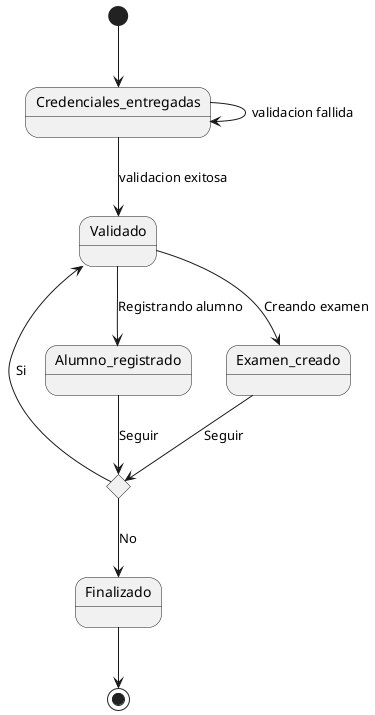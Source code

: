 @startuml DiagramaEstadoAdmin

[*] --> Credenciales_entregadas
state choice1 <<choice>>
state end <<end>>

Credenciales_entregadas --> Credenciales_entregadas : validacion fallida 
Credenciales_entregadas --> Validado : validacion exitosa
Validado --> Alumno_registrado : Registrando alumno
Alumno_registrado --> choice1 : Seguir
choice1 --> Validado : Si
choice1 --> Finalizado : No
Validado --> Examen_creado : Creando examen
Examen_creado --> choice1 : Seguir
Finalizado --> end

@enduml
